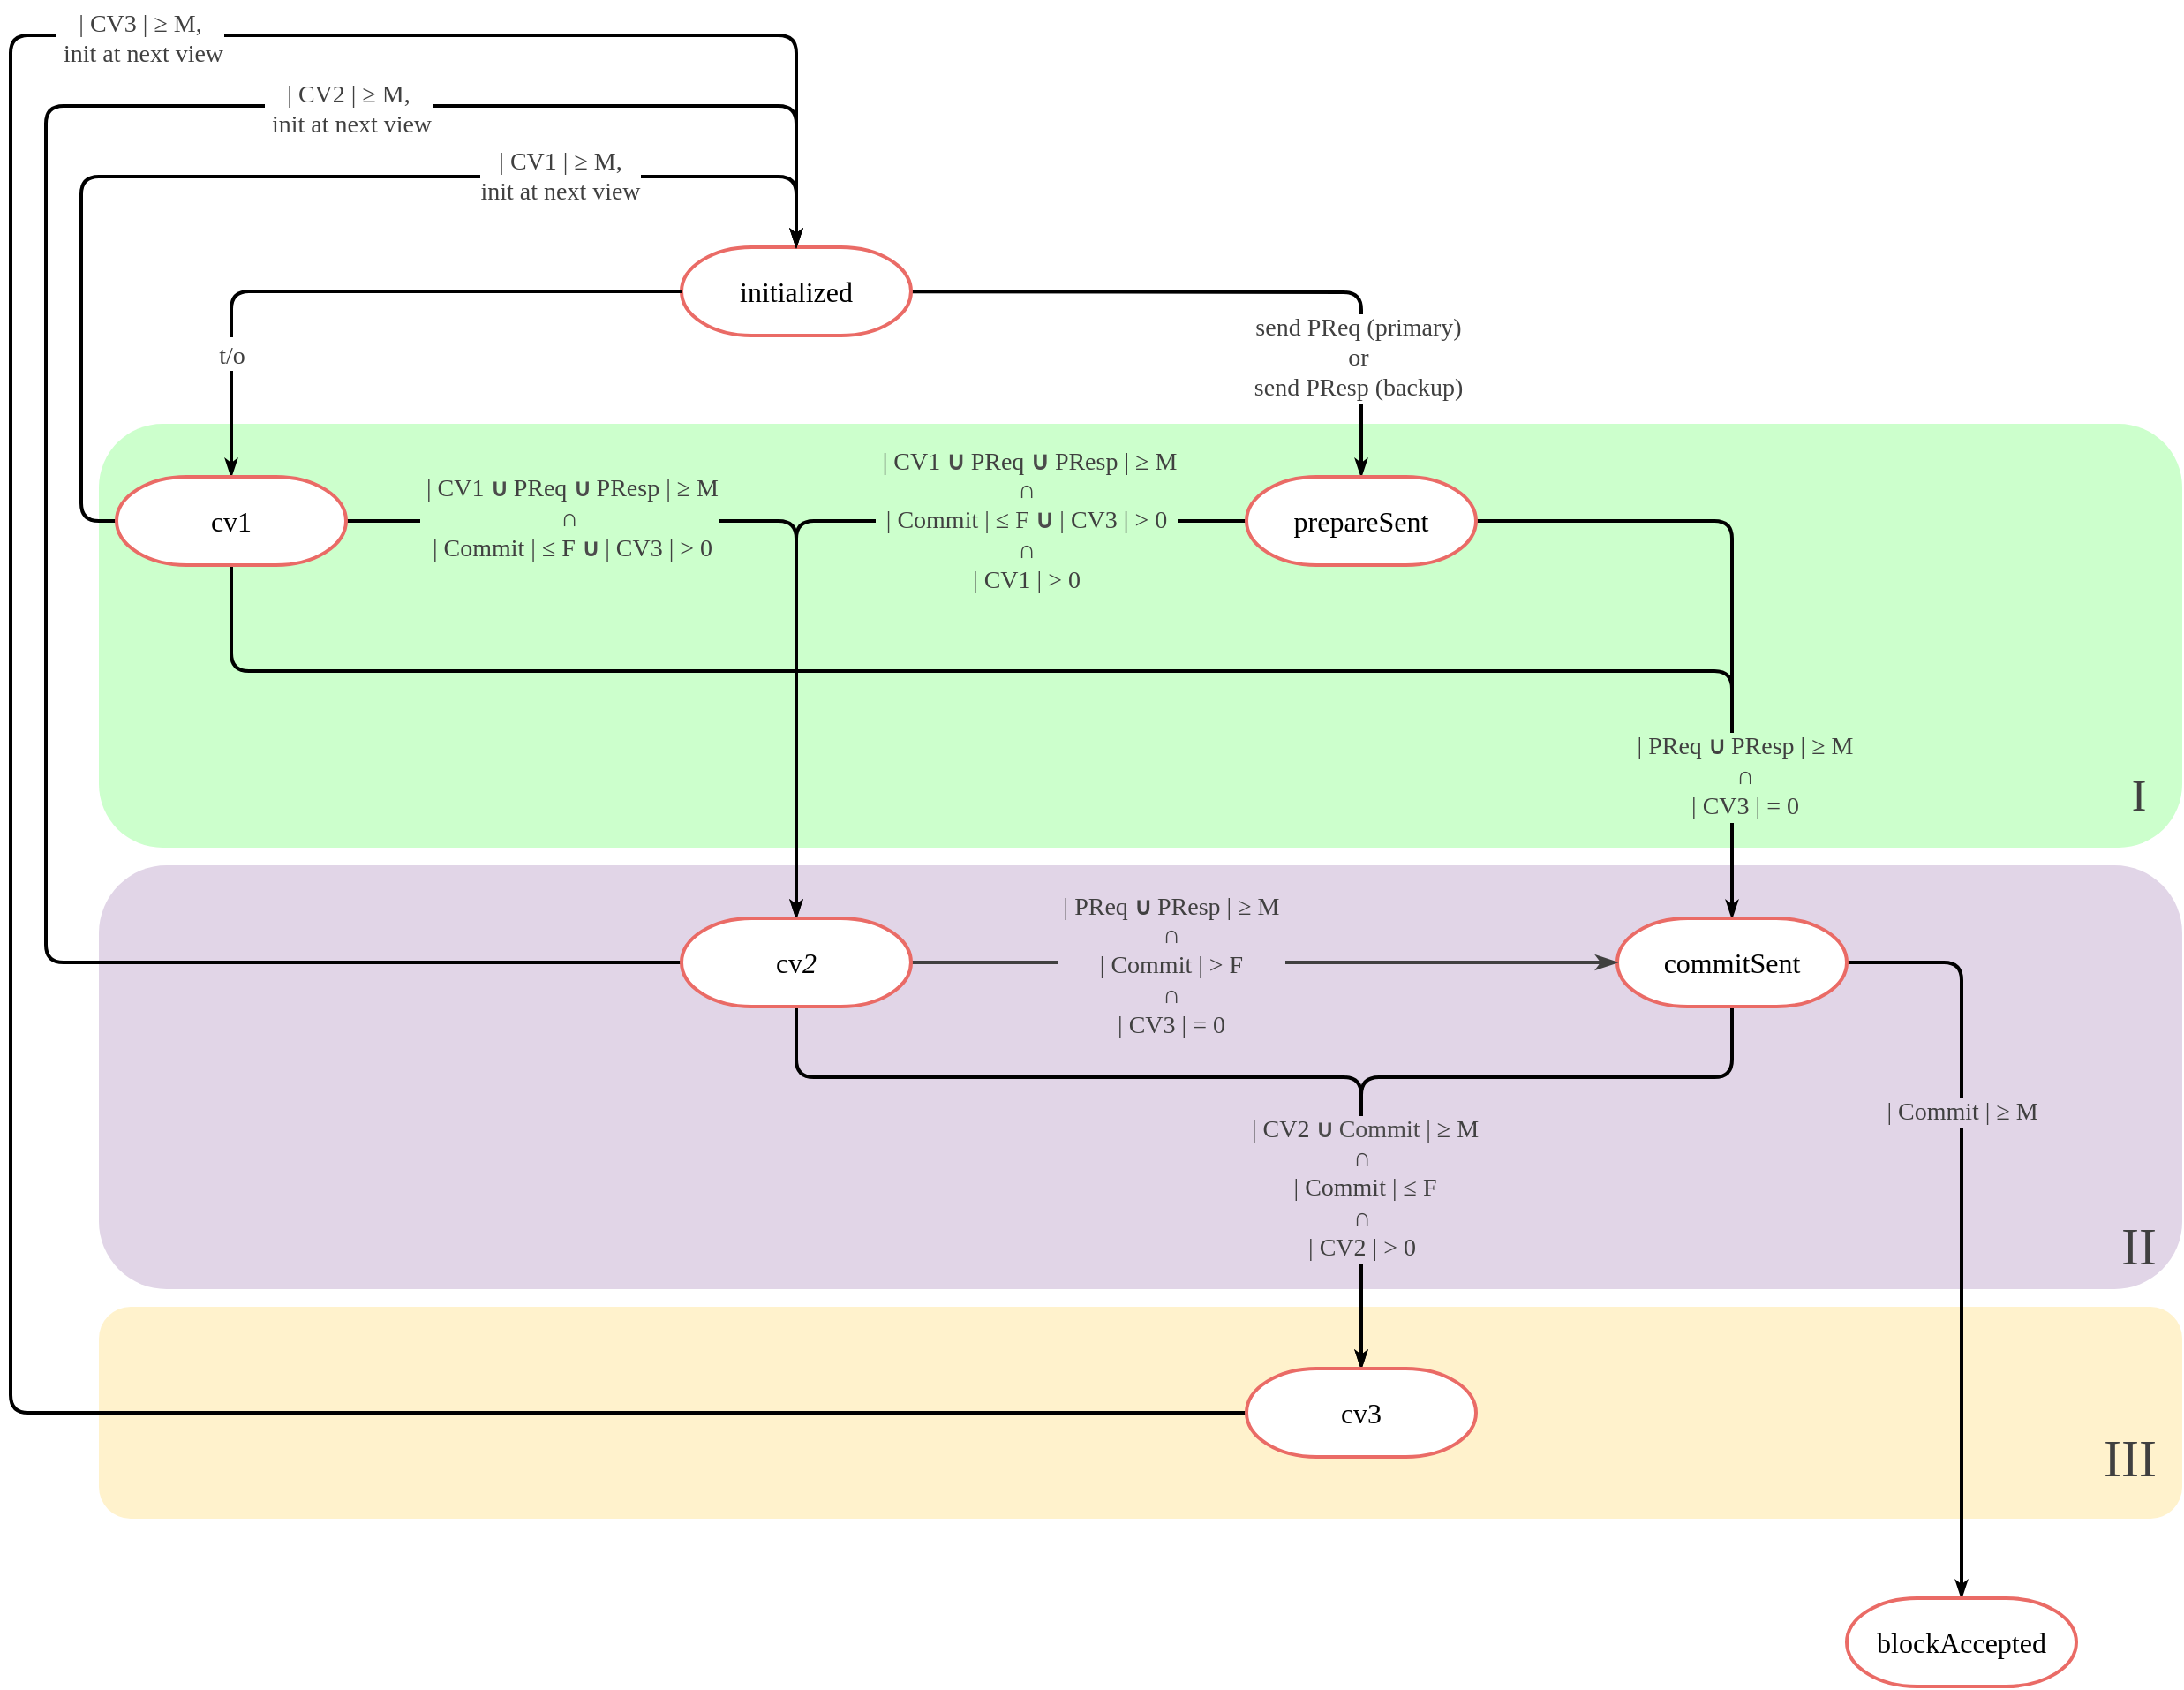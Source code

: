 <mxfile version="20.8.22" type="google"><diagram name="Page-1" id="gx1AT7QsytIHyGW8taHa"><mxGraphModel grid="1" page="1" gridSize="10" guides="1" tooltips="1" connect="1" arrows="1" fold="1" pageScale="1" pageWidth="850" pageHeight="1100" math="0" shadow="0"><root><mxCell id="0"/><mxCell id="1" parent="0"/><mxCell id="oIapBHVm_fjfvcMR7_d6-29" value="" style="rounded=1;whiteSpace=wrap;html=1;fontFamily=Comic Sans MS;fontSize=14;fillColor=#CCFFCC;strokeColor=none;glass=0;shadow=0;" vertex="1" parent="1"><mxGeometry x="60" y="110" width="1180" height="240" as="geometry"/></mxCell><mxCell id="FBKoslYoxsueg0snVo5N-1" style="edgeStyle=orthogonalEdgeStyle;orthogonalLoop=1;jettySize=auto;html=1;exitX=0.5;exitY=1;exitDx=0;exitDy=0;exitPerimeter=0;entryX=0.5;entryY=0;entryDx=0;entryDy=0;entryPerimeter=0;rounded=1;strokeWidth=2;endArrow=classicThin;endFill=1;strokeColor=#000000;" edge="1" parent="1" source="zO6A_hVda2gypDU5CBnV-9" target="zO6A_hVda2gypDU5CBnV-7"><mxGeometry relative="1" as="geometry"><mxPoint x="860" y="270" as="targetPoint"/><Array as="points"><mxPoint x="135" y="250"/><mxPoint x="985" y="250"/></Array></mxGeometry></mxCell><mxCell id="oIapBHVm_fjfvcMR7_d6-36" value="" style="rounded=1;whiteSpace=wrap;html=1;fontFamily=Comic Sans MS;fontSize=14;fillColor=#fff2cc;strokeColor=none;glass=0;shadow=0;" vertex="1" parent="1"><mxGeometry x="60" y="610" width="1180" height="120" as="geometry"/></mxCell><mxCell id="oIapBHVm_fjfvcMR7_d6-30" value="" style="rounded=1;whiteSpace=wrap;html=1;fontFamily=Comic Sans MS;fontSize=14;fillColor=#E1D5E7;strokeColor=none;glass=0;shadow=0;arcSize=16;" vertex="1" parent="1"><mxGeometry x="60" y="360" width="1180" height="240" as="geometry"/></mxCell><mxCell id="zO6A_hVda2gypDU5CBnV-14" value="" style="edgeStyle=orthogonalEdgeStyle;rounded=1;jumpSize=8;orthogonalLoop=1;jettySize=auto;html=1;strokeWidth=2;fontFamily=Comic Sans MS;fontSize=16;fontColor=#404040;startArrow=none;startFill=0;endArrow=classicThin;endFill=1;startSize=4;endSize=4;entryX=0.5;entryY=0;entryDx=0;entryDy=0;entryPerimeter=0;" edge="1" parent="1" target="zO6A_hVda2gypDU5CBnV-6"><mxGeometry relative="1" as="geometry"><mxPoint x="471" y="35" as="sourcePoint"/><mxPoint x="590" y="160" as="targetPoint"/></mxGeometry></mxCell><mxCell id="zO6A_hVda2gypDU5CBnV-15" value="&lt;div style=&quot;font-size: 14px;&quot;&gt;&lt;font style=&quot;font-size: 14px;&quot;&gt;send PReq (primary)&lt;/font&gt;&lt;/div&gt;&lt;div style=&quot;font-size: 14px;&quot;&gt;&lt;font style=&quot;font-size: 14px;&quot;&gt;or&lt;/font&gt;&lt;/div&gt;&lt;div style=&quot;font-size: 14px;&quot;&gt;&lt;font style=&quot;font-size: 14px;&quot;&gt;send PResp (backup)&lt;br&gt;&lt;/font&gt;&lt;/div&gt;" style="edgeLabel;html=1;align=center;verticalAlign=middle;resizable=0;points=[];fontSize=16;fontFamily=Comic Sans MS;fontColor=#404040;" connectable="0" vertex="1" parent="zO6A_hVda2gypDU5CBnV-14"><mxGeometry x="0.175" y="3" relative="1" as="geometry"><mxPoint x="62" y="40" as="offset"/></mxGeometry></mxCell><mxCell id="zO6A_hVda2gypDU5CBnV-3" value="&lt;div&gt;&lt;font style=&quot;font-size: 16px;&quot; face=&quot;Comic Sans MS&quot;&gt;initialized&lt;/font&gt;&lt;/div&gt;" style="strokeWidth=2;html=1;shape=mxgraph.flowchart.terminator;whiteSpace=wrap;fontFamily=Georgia;fontSize=16;strokeColor=#EA6B66;" vertex="1" parent="1"><mxGeometry x="390" y="10" width="130" height="50" as="geometry"/></mxCell><mxCell id="zO6A_hVda2gypDU5CBnV-23" style="edgeStyle=orthogonalEdgeStyle;rounded=1;jumpSize=8;orthogonalLoop=1;jettySize=auto;html=1;entryX=0.5;entryY=0;entryDx=0;entryDy=0;entryPerimeter=0;strokeWidth=2;fontFamily=Comic Sans MS;fontSize=14;fontColor=#404040;startArrow=none;startFill=0;endArrow=classicThin;endFill=1;startSize=4;endSize=4;strokeColor=#000000;" edge="1" parent="1" source="zO6A_hVda2gypDU5CBnV-6" target="zO6A_hVda2gypDU5CBnV-7"><mxGeometry relative="1" as="geometry"/></mxCell><mxCell id="zO6A_hVda2gypDU5CBnV-24" value="&lt;div&gt;&lt;font&gt;&amp;nbsp;&lt;span style=&quot;&quot;&gt;| PReq &lt;strong style=&quot;font-family: noto_regular; font-size: 10pt;&quot;&gt;∪ &lt;/strong&gt;PResp | ≥ M&amp;nbsp; &lt;br&gt;&lt;/span&gt;&lt;/font&gt;&lt;/div&gt;&lt;div&gt;&lt;font style=&quot;font-size: 14px;&quot;&gt;∩&lt;/font&gt;&lt;/div&gt;&lt;div&gt;&lt;font&gt;| CV3 | = 0&lt;br&gt;&lt;/font&gt;&lt;/div&gt;&lt;div&gt;&lt;font&gt;&lt;span style=&quot;&quot;&gt;&lt;/span&gt;&lt;/font&gt;&lt;/div&gt;" style="edgeLabel;html=1;align=center;verticalAlign=middle;resizable=0;points=[];fontSize=14;fontFamily=Comic Sans MS;fontColor=#404040;labelBackgroundColor=#CCFFCC;" connectable="0" vertex="1" parent="zO6A_hVda2gypDU5CBnV-23"><mxGeometry x="-0.24" y="-1" relative="1" as="geometry"><mxPoint x="11" y="144" as="offset"/></mxGeometry></mxCell><mxCell id="oIapBHVm_fjfvcMR7_d6-27" style="edgeStyle=orthogonalEdgeStyle;rounded=1;jumpSize=8;orthogonalLoop=1;jettySize=auto;html=1;exitX=0;exitY=0.5;exitDx=0;exitDy=0;exitPerimeter=0;strokeWidth=2;fontFamily=Comic Sans MS;fontSize=14;fontColor=#404040;endArrow=classicThin;endFill=1;startSize=4;endSize=4;entryX=0.5;entryY=0;entryDx=0;entryDy=0;entryPerimeter=0;" edge="1" parent="1" source="zO6A_hVda2gypDU5CBnV-6" target="oIapBHVm_fjfvcMR7_d6-1"><mxGeometry relative="1" as="geometry"><mxPoint x="460" y="210" as="targetPoint"/><Array as="points"><mxPoint x="455" y="165"/></Array></mxGeometry></mxCell><mxCell id="oIapBHVm_fjfvcMR7_d6-34" value="&lt;div style=&quot;font-size: 14px;&quot;&gt;&lt;font style=&quot;font-size: 14px;&quot;&gt;&amp;nbsp;| CV1 &lt;strong style=&quot;font-family: noto_regular; color: rgb(75, 75, 75);&quot;&gt;∪ &lt;/strong&gt;PReq &lt;strong style=&quot;font-family: noto_regular; color: rgb(75, 75, 75);&quot;&gt;∪ &lt;/strong&gt;PResp | ≥ M&lt;/font&gt;&lt;/div&gt;&lt;div style=&quot;font-size: 14px;&quot;&gt;&lt;font style=&quot;font-size: 14px;&quot;&gt;&lt;span style=&quot;&quot;&gt;∩&lt;/span&gt;&lt;/font&gt;&lt;/div&gt;&lt;div style=&quot;font-size: 14px;&quot;&gt;&lt;font style=&quot;font-size: 14px;&quot;&gt;&lt;span style=&quot;&quot;&gt;&amp;nbsp;| Commit | ≤ F &lt;strong style=&quot;font-family: noto_regular; color: rgb(75, 75, 75);&quot;&gt;∪ &lt;/strong&gt;| CV3 | &amp;gt; 0&amp;nbsp; &lt;br&gt;&lt;/span&gt;&lt;/font&gt;&lt;/div&gt;&lt;div style=&quot;font-size: 14px;&quot;&gt;&lt;font style=&quot;font-size: 14px;&quot;&gt;∩&lt;/font&gt;&lt;/div&gt;&lt;div style=&quot;font-size: 14px;&quot;&gt;| CV1 | &amp;gt; 0&lt;br&gt;&lt;/div&gt;" style="edgeLabel;html=1;align=center;verticalAlign=middle;resizable=0;points=[];fontSize=20;fontFamily=Comic Sans MS;fontColor=#404040;labelBackgroundColor=#CCFFCC;" connectable="0" vertex="1" parent="oIapBHVm_fjfvcMR7_d6-27"><mxGeometry x="-0.229" y="3" relative="1" as="geometry"><mxPoint x="60" y="-3" as="offset"/></mxGeometry></mxCell><mxCell id="zO6A_hVda2gypDU5CBnV-6" value="prepareSent" style="strokeWidth=2;html=1;shape=mxgraph.flowchart.terminator;whiteSpace=wrap;fontFamily=Georgia;fontSize=16;strokeColor=#EA6B66;" vertex="1" parent="1"><mxGeometry x="710" y="140" width="130" height="50" as="geometry"/></mxCell><mxCell id="zO6A_hVda2gypDU5CBnV-25" style="edgeStyle=orthogonalEdgeStyle;rounded=1;jumpSize=8;orthogonalLoop=1;jettySize=auto;html=1;entryX=0.5;entryY=0;entryDx=0;entryDy=0;entryPerimeter=0;strokeWidth=2;fontFamily=Comic Sans MS;fontSize=14;fontColor=#404040;startArrow=none;startFill=0;endArrow=classicThin;endFill=1;startSize=4;endSize=4;exitX=1;exitY=0.5;exitDx=0;exitDy=0;exitPerimeter=0;" edge="1" parent="1" source="zO6A_hVda2gypDU5CBnV-7" target="zO6A_hVda2gypDU5CBnV-8"><mxGeometry relative="1" as="geometry"/></mxCell><mxCell id="zO6A_hVda2gypDU5CBnV-26" value="&lt;span style=&quot;&quot;&gt;| Commit | ≥ M&lt;/span&gt;" style="edgeLabel;html=1;align=center;verticalAlign=middle;resizable=0;points=[];fontSize=14;fontFamily=Comic Sans MS;fontColor=#404040;labelBackgroundColor=#E1D5E7;" connectable="0" vertex="1" parent="zO6A_hVda2gypDU5CBnV-25"><mxGeometry x="-0.182" y="-2" relative="1" as="geometry"><mxPoint x="2" y="-24" as="offset"/></mxGeometry></mxCell><mxCell id="oIapBHVm_fjfvcMR7_d6-38" style="edgeStyle=orthogonalEdgeStyle;rounded=1;jumpSize=8;orthogonalLoop=1;jettySize=auto;html=1;exitX=0.5;exitY=1;exitDx=0;exitDy=0;exitPerimeter=0;entryX=0.5;entryY=0;entryDx=0;entryDy=0;entryPerimeter=0;labelBackgroundColor=#E1D5E7;strokeWidth=2;fontFamily=Comic Sans MS;fontSize=14;fontColor=#404040;endArrow=classicThin;endFill=1;startSize=4;endSize=4;" edge="1" parent="1" source="zO6A_hVda2gypDU5CBnV-7" target="oIapBHVm_fjfvcMR7_d6-35"><mxGeometry relative="1" as="geometry"><Array as="points"><mxPoint x="985" y="480"/><mxPoint x="775" y="480"/></Array></mxGeometry></mxCell><mxCell id="zO6A_hVda2gypDU5CBnV-7" value="commitSent" style="strokeWidth=2;html=1;shape=mxgraph.flowchart.terminator;whiteSpace=wrap;fontFamily=Georgia;fontSize=16;strokeColor=#EA6B66;" vertex="1" parent="1"><mxGeometry x="920" y="390" width="130" height="50" as="geometry"/></mxCell><mxCell id="zO6A_hVda2gypDU5CBnV-8" value="blockAccepted" style="strokeWidth=2;html=1;shape=mxgraph.flowchart.terminator;whiteSpace=wrap;fontFamily=Georgia;fontSize=16;strokeColor=#EA6B66;" vertex="1" parent="1"><mxGeometry x="1050" y="775" width="130" height="50" as="geometry"/></mxCell><mxCell id="zO6A_hVda2gypDU5CBnV-11" value="" style="edgeStyle=orthogonalEdgeStyle;rounded=1;orthogonalLoop=1;jettySize=auto;html=1;fontFamily=Comic Sans MS;fontSize=16;entryX=0;entryY=0.5;entryDx=0;entryDy=0;entryPerimeter=0;endSize=4;startSize=4;jumpSize=8;strokeWidth=2;startArrow=classicThin;startFill=1;endArrow=none;endFill=0;exitX=0.5;exitY=0;exitDx=0;exitDy=0;exitPerimeter=0;" edge="1" parent="1" source="zO6A_hVda2gypDU5CBnV-9" target="zO6A_hVda2gypDU5CBnV-3"><mxGeometry relative="1" as="geometry"><mxPoint x="275" y="85" as="targetPoint"/></mxGeometry></mxCell><mxCell id="zO6A_hVda2gypDU5CBnV-12" value="&lt;font style=&quot;font-size: 14px;&quot;&gt;t/o&lt;/font&gt;" style="edgeLabel;html=1;align=center;verticalAlign=middle;resizable=0;points=[];fontSize=16;fontFamily=Comic Sans MS;fontColor=#404040;" connectable="0" vertex="1" parent="zO6A_hVda2gypDU5CBnV-11"><mxGeometry x="-0.212" y="1" relative="1" as="geometry"><mxPoint x="-37" y="36" as="offset"/></mxGeometry></mxCell><mxCell id="zO6A_hVda2gypDU5CBnV-27" style="edgeStyle=orthogonalEdgeStyle;rounded=1;jumpSize=8;orthogonalLoop=1;jettySize=auto;html=1;entryX=0.5;entryY=0;entryDx=0;entryDy=0;entryPerimeter=0;strokeWidth=2;fontFamily=Comic Sans MS;fontSize=14;fontColor=#404040;startArrow=none;startFill=0;endArrow=classicThin;endFill=1;startSize=4;endSize=4;exitX=0;exitY=0.5;exitDx=0;exitDy=0;exitPerimeter=0;" edge="1" parent="1" source="zO6A_hVda2gypDU5CBnV-9" target="zO6A_hVda2gypDU5CBnV-3"><mxGeometry relative="1" as="geometry"><Array as="points"><mxPoint x="50" y="165"/><mxPoint x="50" y="-30"/><mxPoint x="455" y="-30"/></Array><mxPoint x="140" y="175" as="sourcePoint"/><mxPoint x="405" y="10" as="targetPoint"/></mxGeometry></mxCell><mxCell id="zO6A_hVda2gypDU5CBnV-28" value="&lt;div&gt;&amp;nbsp;| CV1 | ≥ M,&amp;nbsp; &lt;br&gt;&lt;/div&gt;&lt;div&gt;init&lt;i&gt; &lt;/i&gt;at next view&lt;br&gt;&lt;/div&gt;" style="edgeLabel;html=1;align=center;verticalAlign=middle;resizable=0;points=[];fontSize=14;fontFamily=Comic Sans MS;fontColor=#404040;" connectable="0" vertex="1" parent="zO6A_hVda2gypDU5CBnV-27"><mxGeometry x="0.229" y="-3" relative="1" as="geometry"><mxPoint x="80" y="-3" as="offset"/></mxGeometry></mxCell><mxCell id="oIapBHVm_fjfvcMR7_d6-7" style="edgeStyle=orthogonalEdgeStyle;rounded=1;jumpSize=8;orthogonalLoop=1;jettySize=auto;html=1;exitX=1;exitY=0.5;exitDx=0;exitDy=0;exitPerimeter=0;strokeWidth=2;fontFamily=Comic Sans MS;fontSize=14;fontColor=#404040;endArrow=classicThin;endFill=1;startSize=4;endSize=4;entryX=0.5;entryY=0;entryDx=0;entryDy=0;entryPerimeter=0;" edge="1" parent="1" source="zO6A_hVda2gypDU5CBnV-9" target="oIapBHVm_fjfvcMR7_d6-1"><mxGeometry relative="1" as="geometry"><mxPoint x="420" y="390" as="targetPoint"/><Array as="points"><mxPoint x="455" y="165"/></Array></mxGeometry></mxCell><mxCell id="oIapBHVm_fjfvcMR7_d6-8" value="&lt;div&gt;&lt;span style=&quot;&quot;&gt;&amp;nbsp;| CV1 &lt;strong style=&quot;font-family: noto_regular; color: rgb(75, 75, 75); font-size: 10pt;&quot;&gt;∪ &lt;/strong&gt;PReq &lt;strong style=&quot;font-family: noto_regular; color: rgb(75, 75, 75); font-size: 10pt;&quot;&gt;∪ &lt;/strong&gt;PResp | ≥ M&lt;/span&gt;&lt;/div&gt;&lt;div&gt;&lt;span style=&quot;&quot;&gt;∩&lt;/span&gt;&lt;/div&gt;&lt;div&gt;&lt;span style=&quot;&quot;&gt;&amp;nbsp;| Commit | ≤ F &lt;strong style=&quot;font-family: noto_regular; color: rgb(75, 75, 75); font-size: 10pt;&quot;&gt;∪ &lt;/strong&gt;| CV3 | &amp;gt; 0&lt;br&gt;&lt;/span&gt;&lt;/div&gt;" style="edgeLabel;html=1;align=center;verticalAlign=middle;resizable=0;points=[];fontSize=14;fontFamily=Comic Sans MS;fontColor=#404040;rotation=0;labelBackgroundColor=#CCFFCC;" connectable="0" vertex="1" parent="oIapBHVm_fjfvcMR7_d6-7"><mxGeometry x="-0.674" relative="1" as="geometry"><mxPoint x="48" y="-1" as="offset"/></mxGeometry></mxCell><mxCell id="zO6A_hVda2gypDU5CBnV-9" value="&lt;div&gt;cv1&lt;/div&gt;" style="strokeWidth=2;html=1;shape=mxgraph.flowchart.terminator;whiteSpace=wrap;fontFamily=Georgia;fontSize=16;strokeColor=#EA6B66;" vertex="1" parent="1"><mxGeometry x="70" y="140" width="130" height="50" as="geometry"/></mxCell><mxCell id="oIapBHVm_fjfvcMR7_d6-9" style="edgeStyle=orthogonalEdgeStyle;rounded=1;jumpSize=8;orthogonalLoop=1;jettySize=auto;html=1;exitX=0;exitY=0.5;exitDx=0;exitDy=0;exitPerimeter=0;strokeWidth=2;fontFamily=Comic Sans MS;fontSize=14;fontColor=#404040;endArrow=classicThin;endFill=1;startSize=4;endSize=4;entryX=0.5;entryY=0;entryDx=0;entryDy=0;entryPerimeter=0;" edge="1" parent="1" source="oIapBHVm_fjfvcMR7_d6-1" target="zO6A_hVda2gypDU5CBnV-3"><mxGeometry relative="1" as="geometry"><mxPoint x="50" y="-91" as="targetPoint"/><Array as="points"><mxPoint x="30" y="415"/><mxPoint x="30" y="-70"/><mxPoint x="455" y="-70"/></Array></mxGeometry></mxCell><mxCell id="oIapBHVm_fjfvcMR7_d6-10" value="&lt;div&gt;&amp;nbsp;| CV2 | ≥ M,&amp;nbsp; &lt;br&gt;&lt;/div&gt;&lt;div&gt;&amp;nbsp;init at next view&lt;i&gt;&lt;br&gt;&lt;/i&gt;&lt;/div&gt;" style="edgeLabel;html=1;align=center;verticalAlign=middle;resizable=0;points=[];fontSize=14;fontFamily=Comic Sans MS;fontColor=#404040;" connectable="0" vertex="1" parent="1"><mxGeometry x="200" y="-130" as="geometry"><mxPoint x="1" y="62" as="offset"/></mxGeometry></mxCell><mxCell id="oIapBHVm_fjfvcMR7_d6-37" style="edgeStyle=orthogonalEdgeStyle;rounded=1;jumpSize=8;orthogonalLoop=1;jettySize=auto;html=1;exitX=0.5;exitY=1;exitDx=0;exitDy=0;exitPerimeter=0;labelBackgroundColor=#E1D5E7;strokeWidth=2;fontFamily=Comic Sans MS;fontSize=14;fontColor=#404040;endArrow=classicThin;endFill=1;startSize=4;endSize=4;" edge="1" parent="1" source="oIapBHVm_fjfvcMR7_d6-1" target="oIapBHVm_fjfvcMR7_d6-35"><mxGeometry relative="1" as="geometry"><Array as="points"><mxPoint x="455" y="480"/><mxPoint x="775" y="480"/></Array></mxGeometry></mxCell><mxCell id="oIapBHVm_fjfvcMR7_d6-39" value="&lt;div&gt;&amp;nbsp;| CV2 &lt;strong style=&quot;font-family: noto_regular; color: rgb(75, 75, 75); font-size: 10pt;&quot;&gt;∪ &lt;/strong&gt;&lt;span style=&quot;font-family: noto_regular; color: rgb(75, 75, 75);&quot;&gt;Commit&lt;/span&gt;&lt;strong style=&quot;font-family: noto_regular; color: rgb(75, 75, 75); font-size: 10pt;&quot;&gt; &lt;/strong&gt;| ≥ M&lt;/div&gt;&lt;div&gt;&lt;span style=&quot;&quot;&gt;∩&lt;/span&gt;&lt;/div&gt;&lt;div&gt;&lt;span style=&quot;&quot;&gt;&amp;nbsp;| Commit | ≤ F&lt;/span&gt;&lt;/div&gt;&lt;div&gt;∩&lt;/div&gt;&lt;div&gt;&lt;span style=&quot;&quot;&gt;| CV2 | &amp;gt; 0&lt;br&gt;&lt;/span&gt;&lt;/div&gt;" style="edgeLabel;html=1;align=center;verticalAlign=middle;resizable=0;points=[];fontSize=14;fontFamily=Comic Sans MS;fontColor=#404040;labelBackgroundColor=#E1D5E7;" connectable="0" vertex="1" parent="oIapBHVm_fjfvcMR7_d6-37"><mxGeometry x="-0.465" y="-3" relative="1" as="geometry"><mxPoint x="219" y="60" as="offset"/></mxGeometry></mxCell><mxCell id="FBKoslYoxsueg0snVo5N-2" style="edgeStyle=orthogonalEdgeStyle;rounded=1;orthogonalLoop=1;jettySize=auto;html=1;exitX=1;exitY=0.5;exitDx=0;exitDy=0;exitPerimeter=0;entryX=0;entryY=0.5;entryDx=0;entryDy=0;entryPerimeter=0;strokeColor=#404040;strokeWidth=2;endArrow=classicThin;endFill=1;" edge="1" parent="1" source="oIapBHVm_fjfvcMR7_d6-1" target="zO6A_hVda2gypDU5CBnV-7"><mxGeometry relative="1" as="geometry"/></mxCell><mxCell id="oIapBHVm_fjfvcMR7_d6-1" value="&lt;div&gt;cv&lt;i&gt;2&lt;/i&gt;&lt;/div&gt;" style="strokeWidth=2;html=1;shape=mxgraph.flowchart.terminator;whiteSpace=wrap;fontFamily=Georgia;fontSize=16;strokeColor=#EA6B66;" vertex="1" parent="1"><mxGeometry x="390" y="390" width="130" height="50" as="geometry"/></mxCell><mxCell id="oIapBHVm_fjfvcMR7_d6-31" value="I" style="text;html=1;align=center;verticalAlign=middle;resizable=0;points=[];autosize=1;strokeColor=none;fillColor=none;fontSize=25;fontFamily=Comic Sans MS;fontColor=#404040;" vertex="1" parent="1"><mxGeometry x="1200" y="300" width="30" height="40" as="geometry"/></mxCell><mxCell id="oIapBHVm_fjfvcMR7_d6-32" value="II" style="text;html=1;align=center;verticalAlign=middle;resizable=0;points=[];autosize=1;strokeColor=none;fillColor=none;fontSize=30;fontFamily=Comic Sans MS;fontColor=#404040;" vertex="1" parent="1"><mxGeometry x="1190" y="550" width="50" height="50" as="geometry"/></mxCell><mxCell id="oIapBHVm_fjfvcMR7_d6-43" style="edgeStyle=orthogonalEdgeStyle;rounded=1;jumpSize=8;orthogonalLoop=1;jettySize=auto;html=1;exitX=0;exitY=0.5;exitDx=0;exitDy=0;exitPerimeter=0;entryX=0.5;entryY=0;entryDx=0;entryDy=0;entryPerimeter=0;labelBackgroundColor=#E1D5E7;strokeWidth=2;fontFamily=Comic Sans MS;fontSize=14;fontColor=#404040;endArrow=classicThin;endFill=1;startSize=4;endSize=4;" edge="1" parent="1" source="oIapBHVm_fjfvcMR7_d6-35" target="zO6A_hVda2gypDU5CBnV-3"><mxGeometry relative="1" as="geometry"><Array as="points"><mxPoint x="10" y="670"/><mxPoint x="10" y="-110"/><mxPoint x="455" y="-110"/></Array></mxGeometry></mxCell><mxCell id="oIapBHVm_fjfvcMR7_d6-44" value="&lt;div&gt;&amp;nbsp;| CV3 | ≥ M,&amp;nbsp; &lt;br&gt;&lt;/div&gt;&lt;div&gt;&amp;nbsp;init at next view&lt;i&gt;&lt;br&gt;&lt;/i&gt;&lt;/div&gt;" style="edgeLabel;html=1;align=center;verticalAlign=middle;resizable=0;points=[];fontSize=14;fontFamily=Comic Sans MS;fontColor=#404040;" connectable="0" vertex="1" parent="oIapBHVm_fjfvcMR7_d6-43"><mxGeometry x="0.446" relative="1" as="geometry"><mxPoint x="73" as="offset"/></mxGeometry></mxCell><mxCell id="oIapBHVm_fjfvcMR7_d6-35" value="&lt;div&gt;cv3&lt;/div&gt;" style="strokeWidth=2;html=1;shape=mxgraph.flowchart.terminator;whiteSpace=wrap;fontFamily=Georgia;fontSize=16;strokeColor=#EA6B66;" vertex="1" parent="1"><mxGeometry x="710" y="645" width="130" height="50" as="geometry"/></mxCell><mxCell id="oIapBHVm_fjfvcMR7_d6-41" value="III" style="text;html=1;align=center;verticalAlign=middle;resizable=0;points=[];autosize=1;strokeColor=none;fillColor=none;fontSize=30;fontFamily=Comic Sans MS;fontColor=#404040;" vertex="1" parent="1"><mxGeometry x="1180" y="670" width="60" height="50" as="geometry"/></mxCell><mxCell id="FBKoslYoxsueg0snVo5N-3" value="&lt;div&gt;&lt;span style=&quot;&quot;&gt;&amp;nbsp;&lt;span style=&quot;&quot;&gt;| PReq &lt;strong style=&quot;font-family: noto_regular; font-size: 10pt;&quot;&gt;∪ &lt;/strong&gt;PResp | ≥ M&amp;nbsp; &lt;br&gt;&lt;/span&gt;&lt;/span&gt;&lt;/div&gt;&lt;div&gt;&lt;font style=&quot;font-size: 14px;&quot;&gt;∩&lt;/font&gt;&lt;/div&gt;&lt;div&gt;&lt;font style=&quot;font-size: 14px;&quot;&gt;| Commit | &amp;gt; F&lt;br&gt;&lt;/font&gt;&lt;/div&gt;&lt;div&gt;&lt;font style=&quot;font-size: 14px;&quot;&gt;∩&lt;/font&gt;&lt;/div&gt;&lt;div&gt;&lt;span style=&quot;&quot;&gt;| CV3 | = 0&lt;br&gt;&lt;/span&gt;&lt;/div&gt;&lt;div&gt;&lt;span style=&quot;&quot;&gt;&lt;/span&gt;&lt;/div&gt;" style="edgeLabel;html=1;align=center;verticalAlign=middle;resizable=0;points=[];fontSize=14;fontFamily=Comic Sans MS;fontColor=#404040;labelBackgroundColor=#E1D5E7;" connectable="0" vertex="1" parent="1"><mxGeometry x="660" y="410" as="geometry"><mxPoint x="7" y="7" as="offset"/></mxGeometry></mxCell></root></mxGraphModel></diagram></mxfile>